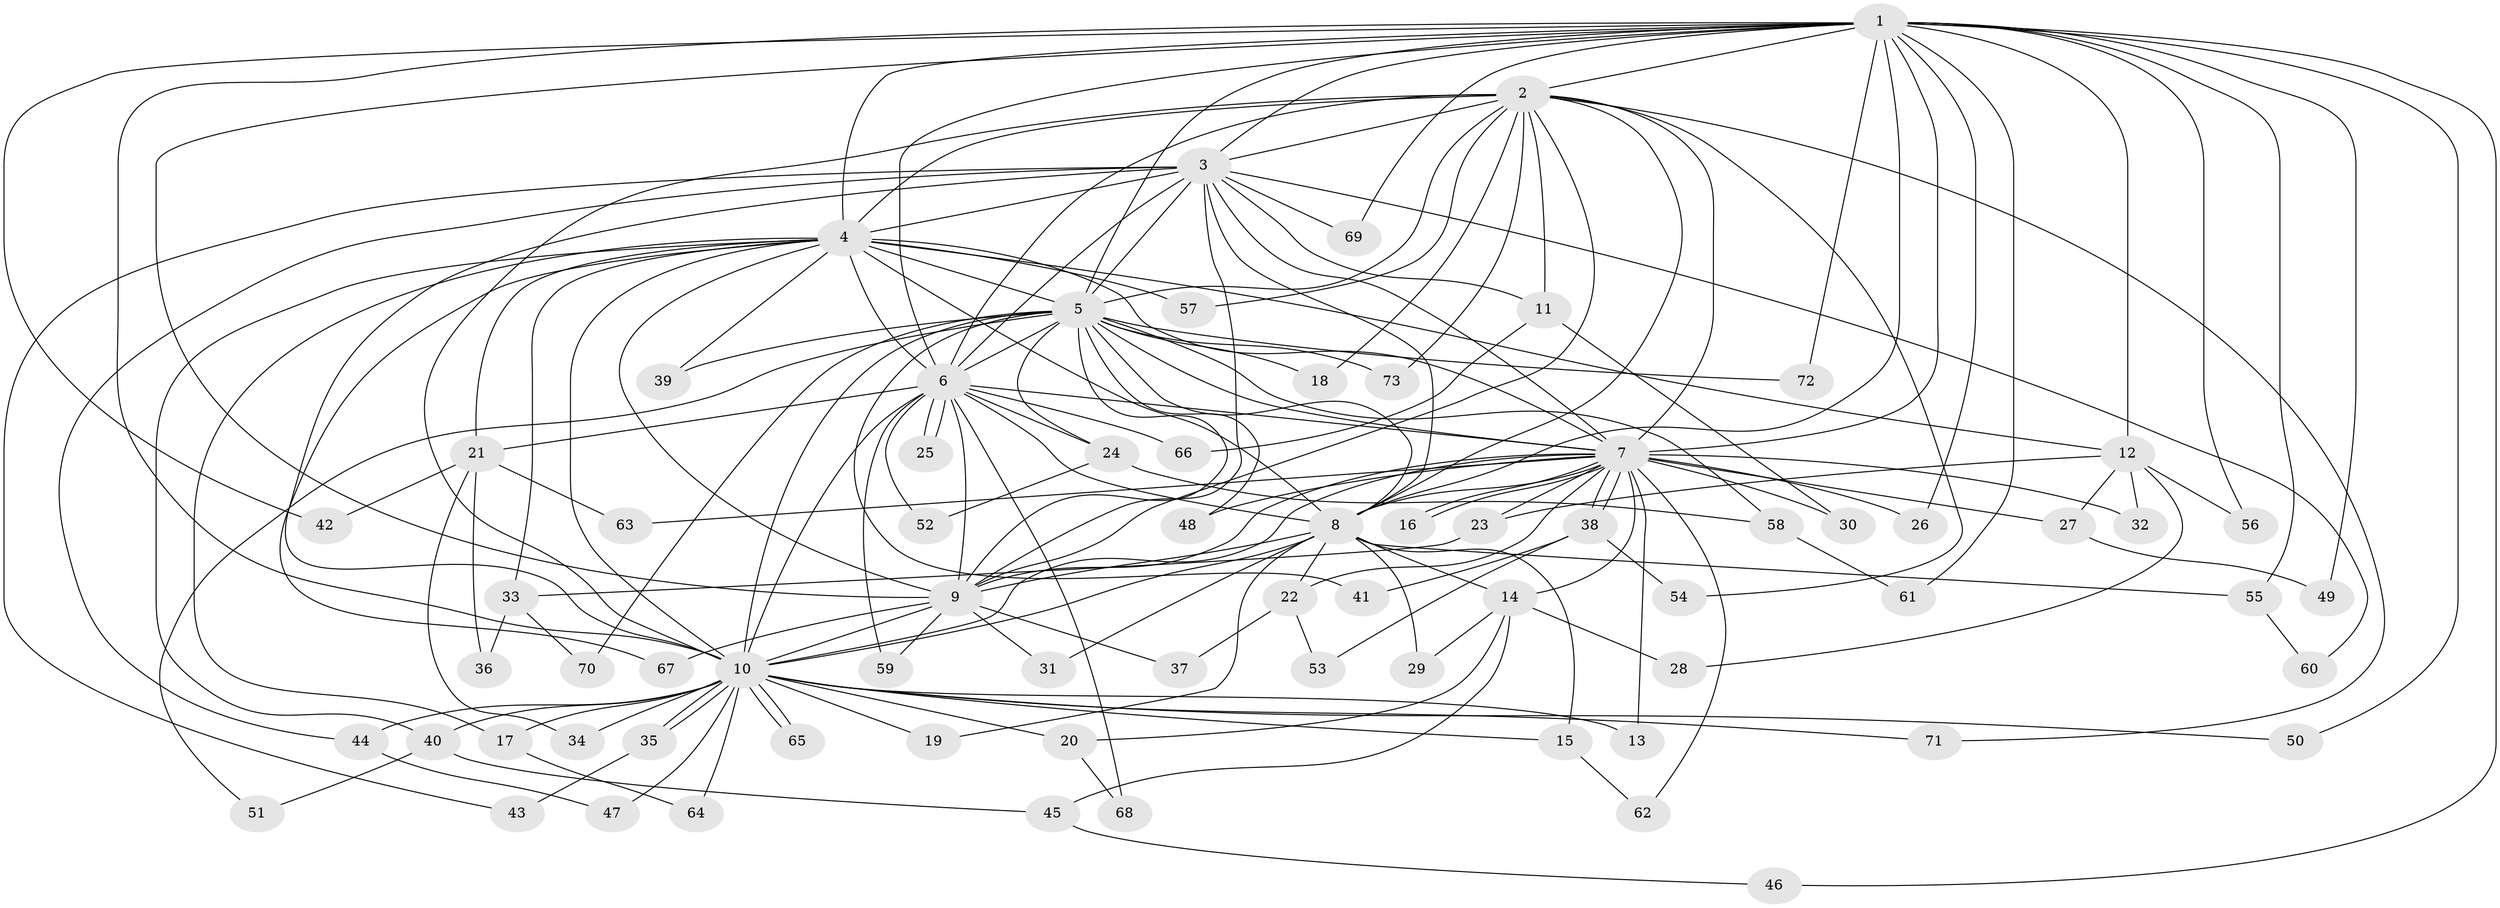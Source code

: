 // Generated by graph-tools (version 1.1) at 2025/34/03/09/25 02:34:55]
// undirected, 73 vertices, 171 edges
graph export_dot {
graph [start="1"]
  node [color=gray90,style=filled];
  1;
  2;
  3;
  4;
  5;
  6;
  7;
  8;
  9;
  10;
  11;
  12;
  13;
  14;
  15;
  16;
  17;
  18;
  19;
  20;
  21;
  22;
  23;
  24;
  25;
  26;
  27;
  28;
  29;
  30;
  31;
  32;
  33;
  34;
  35;
  36;
  37;
  38;
  39;
  40;
  41;
  42;
  43;
  44;
  45;
  46;
  47;
  48;
  49;
  50;
  51;
  52;
  53;
  54;
  55;
  56;
  57;
  58;
  59;
  60;
  61;
  62;
  63;
  64;
  65;
  66;
  67;
  68;
  69;
  70;
  71;
  72;
  73;
  1 -- 2;
  1 -- 3;
  1 -- 4;
  1 -- 5;
  1 -- 6;
  1 -- 7;
  1 -- 8;
  1 -- 9;
  1 -- 10;
  1 -- 12;
  1 -- 26;
  1 -- 42;
  1 -- 46;
  1 -- 49;
  1 -- 50;
  1 -- 55;
  1 -- 56;
  1 -- 61;
  1 -- 69;
  1 -- 72;
  2 -- 3;
  2 -- 4;
  2 -- 5;
  2 -- 6;
  2 -- 7;
  2 -- 8;
  2 -- 9;
  2 -- 10;
  2 -- 11;
  2 -- 18;
  2 -- 54;
  2 -- 57;
  2 -- 71;
  2 -- 73;
  3 -- 4;
  3 -- 5;
  3 -- 6;
  3 -- 7;
  3 -- 8;
  3 -- 9;
  3 -- 10;
  3 -- 11;
  3 -- 43;
  3 -- 44;
  3 -- 60;
  3 -- 69;
  4 -- 5;
  4 -- 6;
  4 -- 7;
  4 -- 8;
  4 -- 9;
  4 -- 10;
  4 -- 12;
  4 -- 17;
  4 -- 21;
  4 -- 33;
  4 -- 39;
  4 -- 40;
  4 -- 57;
  4 -- 67;
  5 -- 6;
  5 -- 7;
  5 -- 8;
  5 -- 9;
  5 -- 10;
  5 -- 18;
  5 -- 24;
  5 -- 39;
  5 -- 41;
  5 -- 48;
  5 -- 51;
  5 -- 58;
  5 -- 70;
  5 -- 72;
  5 -- 73;
  6 -- 7;
  6 -- 8;
  6 -- 9;
  6 -- 10;
  6 -- 21;
  6 -- 24;
  6 -- 25;
  6 -- 25;
  6 -- 52;
  6 -- 59;
  6 -- 66;
  6 -- 68;
  7 -- 8;
  7 -- 9;
  7 -- 10;
  7 -- 13;
  7 -- 14;
  7 -- 16;
  7 -- 16;
  7 -- 22;
  7 -- 23;
  7 -- 26;
  7 -- 27;
  7 -- 30;
  7 -- 32;
  7 -- 38;
  7 -- 38;
  7 -- 48;
  7 -- 62;
  7 -- 63;
  8 -- 9;
  8 -- 10;
  8 -- 14;
  8 -- 15;
  8 -- 19;
  8 -- 22;
  8 -- 29;
  8 -- 31;
  8 -- 55;
  9 -- 10;
  9 -- 31;
  9 -- 37;
  9 -- 59;
  9 -- 67;
  10 -- 13;
  10 -- 15;
  10 -- 17;
  10 -- 19;
  10 -- 20;
  10 -- 34;
  10 -- 35;
  10 -- 35;
  10 -- 40;
  10 -- 44;
  10 -- 47;
  10 -- 50;
  10 -- 64;
  10 -- 65;
  10 -- 65;
  10 -- 71;
  11 -- 30;
  11 -- 66;
  12 -- 23;
  12 -- 27;
  12 -- 28;
  12 -- 32;
  12 -- 56;
  14 -- 20;
  14 -- 28;
  14 -- 29;
  14 -- 45;
  15 -- 62;
  17 -- 64;
  20 -- 68;
  21 -- 34;
  21 -- 36;
  21 -- 42;
  21 -- 63;
  22 -- 37;
  22 -- 53;
  23 -- 33;
  24 -- 52;
  24 -- 58;
  27 -- 49;
  33 -- 36;
  33 -- 70;
  35 -- 43;
  38 -- 41;
  38 -- 53;
  38 -- 54;
  40 -- 45;
  40 -- 51;
  44 -- 47;
  45 -- 46;
  55 -- 60;
  58 -- 61;
}
